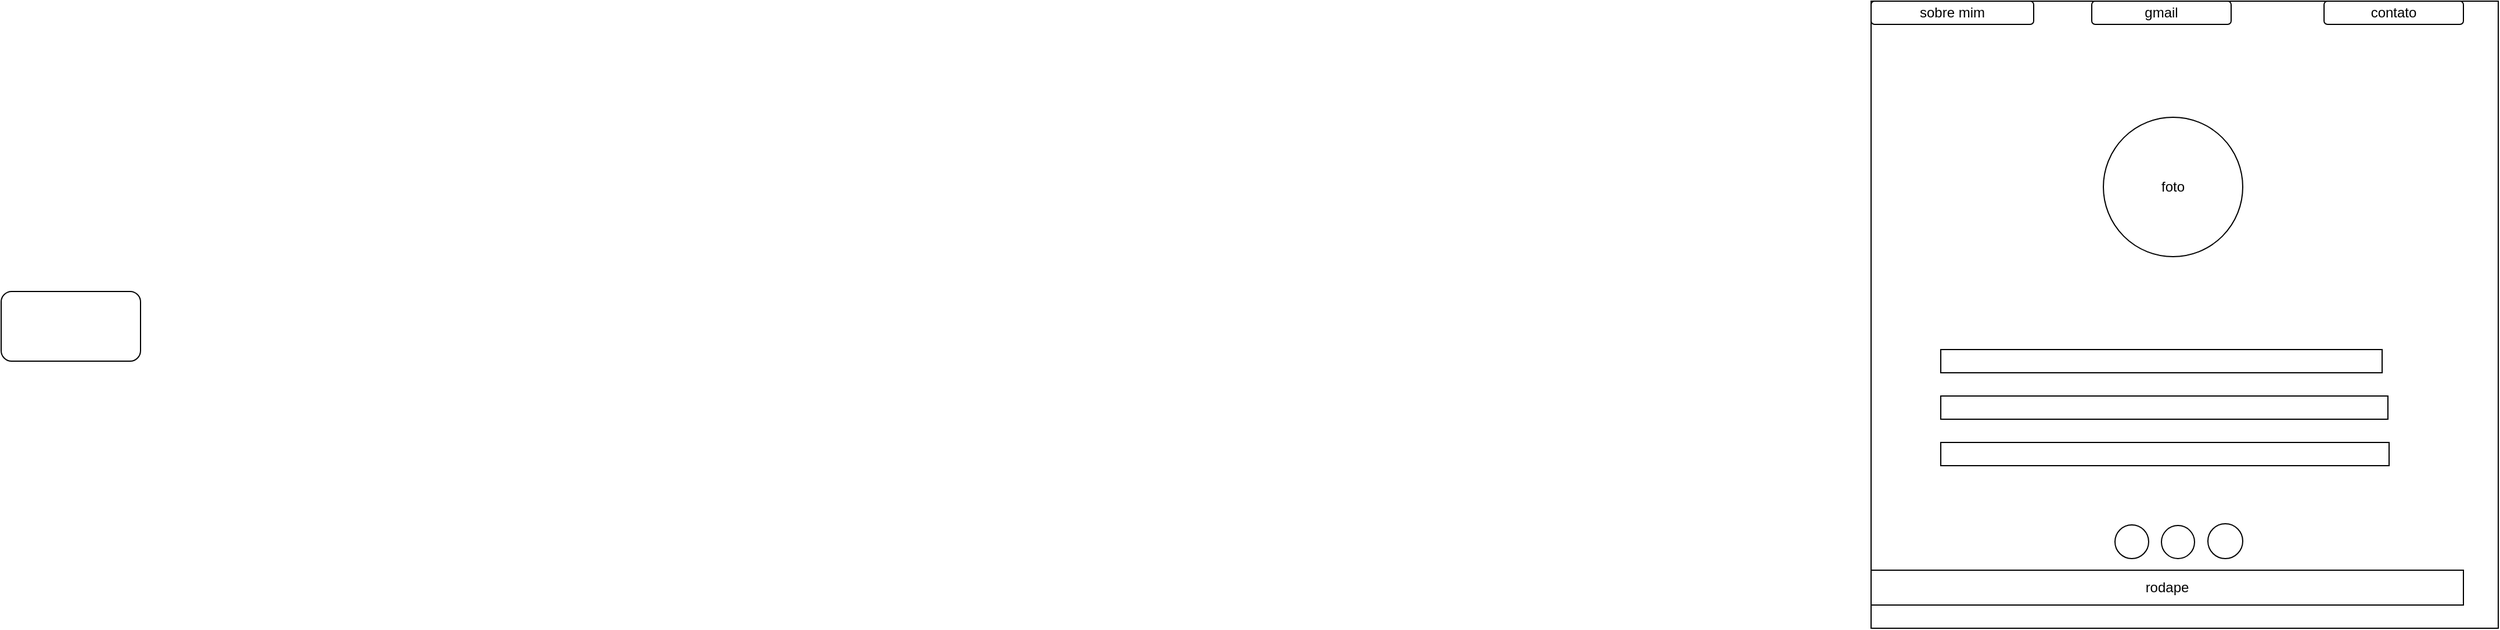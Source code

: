 <mxfile version="24.2.5" type="github">
  <diagram name="Página-1" id="FPIiuhaDS2j91a2n-M6H">
    <mxGraphModel dx="3328" dy="772" grid="1" gridSize="10" guides="1" tooltips="1" connect="1" arrows="1" fold="1" page="1" pageScale="1" pageWidth="827" pageHeight="1169" math="0" shadow="0">
      <root>
        <mxCell id="0" />
        <mxCell id="1" parent="0" />
        <mxCell id="Er8n-FhGm9bKI4i4O_5t-1" value="&lt;span style=&quot;color: rgba(0, 0, 0, 0); font-family: monospace; font-size: 0px; text-align: start; text-wrap: nowrap;&quot;&gt;%3CmxGraphModel%3E%3Croot%3E%3CmxCell%20id%3D%220%22%2F%3E%3CmxCell%20id%3D%221%22%20parent%3D%220%22%2F%3E%3CmxCell%20id%3D%222%22%20value%3D%22%22%20style%3D%22rounded%3D0%3BwhiteSpace%3Dwrap%3Bhtml%3D1%3B%22%20vertex%3D%221%22%20parent%3D%221%22%3E%3CmxGeometry%20x%3D%22290%22%20y%3D%22400%22%20width%3D%22380%22%20height%3D%2220%22%20as%3D%22geometry%22%2F%3E%3C%2FmxCell%3E%3C%2Froot%3E%3C%2FmxGraphModel%3E&lt;/span&gt;" style="whiteSpace=wrap;html=1;aspect=fixed;" vertex="1" parent="1">
          <mxGeometry x="220" y="90" width="540" height="540" as="geometry" />
        </mxCell>
        <mxCell id="Er8n-FhGm9bKI4i4O_5t-2" value="foto" style="ellipse;whiteSpace=wrap;html=1;aspect=fixed;" vertex="1" parent="1">
          <mxGeometry x="420" y="190" width="120" height="120" as="geometry" />
        </mxCell>
        <mxCell id="Er8n-FhGm9bKI4i4O_5t-3" value="" style="rounded=0;whiteSpace=wrap;html=1;" vertex="1" parent="1">
          <mxGeometry x="280" y="390" width="380" height="20" as="geometry" />
        </mxCell>
        <mxCell id="Er8n-FhGm9bKI4i4O_5t-4" value="" style="rounded=0;whiteSpace=wrap;html=1;" vertex="1" parent="1">
          <mxGeometry x="280" y="430" width="385" height="20" as="geometry" />
        </mxCell>
        <mxCell id="Er8n-FhGm9bKI4i4O_5t-5" value="" style="rounded=0;whiteSpace=wrap;html=1;" vertex="1" parent="1">
          <mxGeometry x="280" y="470" width="386" height="20" as="geometry" />
        </mxCell>
        <mxCell id="Er8n-FhGm9bKI4i4O_5t-6" value="rodape" style="rounded=0;whiteSpace=wrap;html=1;" vertex="1" parent="1">
          <mxGeometry x="220" y="580" width="510" height="30" as="geometry" />
        </mxCell>
        <mxCell id="Er8n-FhGm9bKI4i4O_5t-7" value="" style="ellipse;whiteSpace=wrap;html=1;aspect=fixed;" vertex="1" parent="1">
          <mxGeometry x="470" y="541.5" width="28.5" height="28.5" as="geometry" />
        </mxCell>
        <mxCell id="Er8n-FhGm9bKI4i4O_5t-8" value="" style="ellipse;whiteSpace=wrap;html=1;aspect=fixed;" vertex="1" parent="1">
          <mxGeometry x="430" y="541" width="29" height="29" as="geometry" />
        </mxCell>
        <mxCell id="Er8n-FhGm9bKI4i4O_5t-9" value="" style="ellipse;whiteSpace=wrap;html=1;aspect=fixed;" vertex="1" parent="1">
          <mxGeometry x="510" y="540" width="30" height="30" as="geometry" />
        </mxCell>
        <mxCell id="Er8n-FhGm9bKI4i4O_5t-10" value="sobre mim" style="rounded=1;whiteSpace=wrap;html=1;" vertex="1" parent="1">
          <mxGeometry x="220" y="90" width="140" height="20" as="geometry" />
        </mxCell>
        <mxCell id="Er8n-FhGm9bKI4i4O_5t-11" value="" style="rounded=1;whiteSpace=wrap;html=1;" vertex="1" parent="1">
          <mxGeometry x="-1390" y="340" width="120" height="60" as="geometry" />
        </mxCell>
        <mxCell id="Er8n-FhGm9bKI4i4O_5t-12" value="gmail" style="rounded=1;whiteSpace=wrap;html=1;" vertex="1" parent="1">
          <mxGeometry x="410" y="90" width="120" height="20" as="geometry" />
        </mxCell>
        <mxCell id="Er8n-FhGm9bKI4i4O_5t-14" value="contato" style="rounded=1;whiteSpace=wrap;html=1;" vertex="1" parent="1">
          <mxGeometry x="610" y="90" width="120" height="20" as="geometry" />
        </mxCell>
      </root>
    </mxGraphModel>
  </diagram>
</mxfile>
